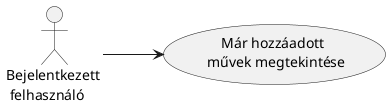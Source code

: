 @startuml
left to right direction

actor :Bejelentkezett \n felhasználó: as LoggedInUser

usecase "Már hozzáadott \n művek megtekintése" as ViewSavedMedia

LoggedInUser --> ViewSavedMedia

@enduml